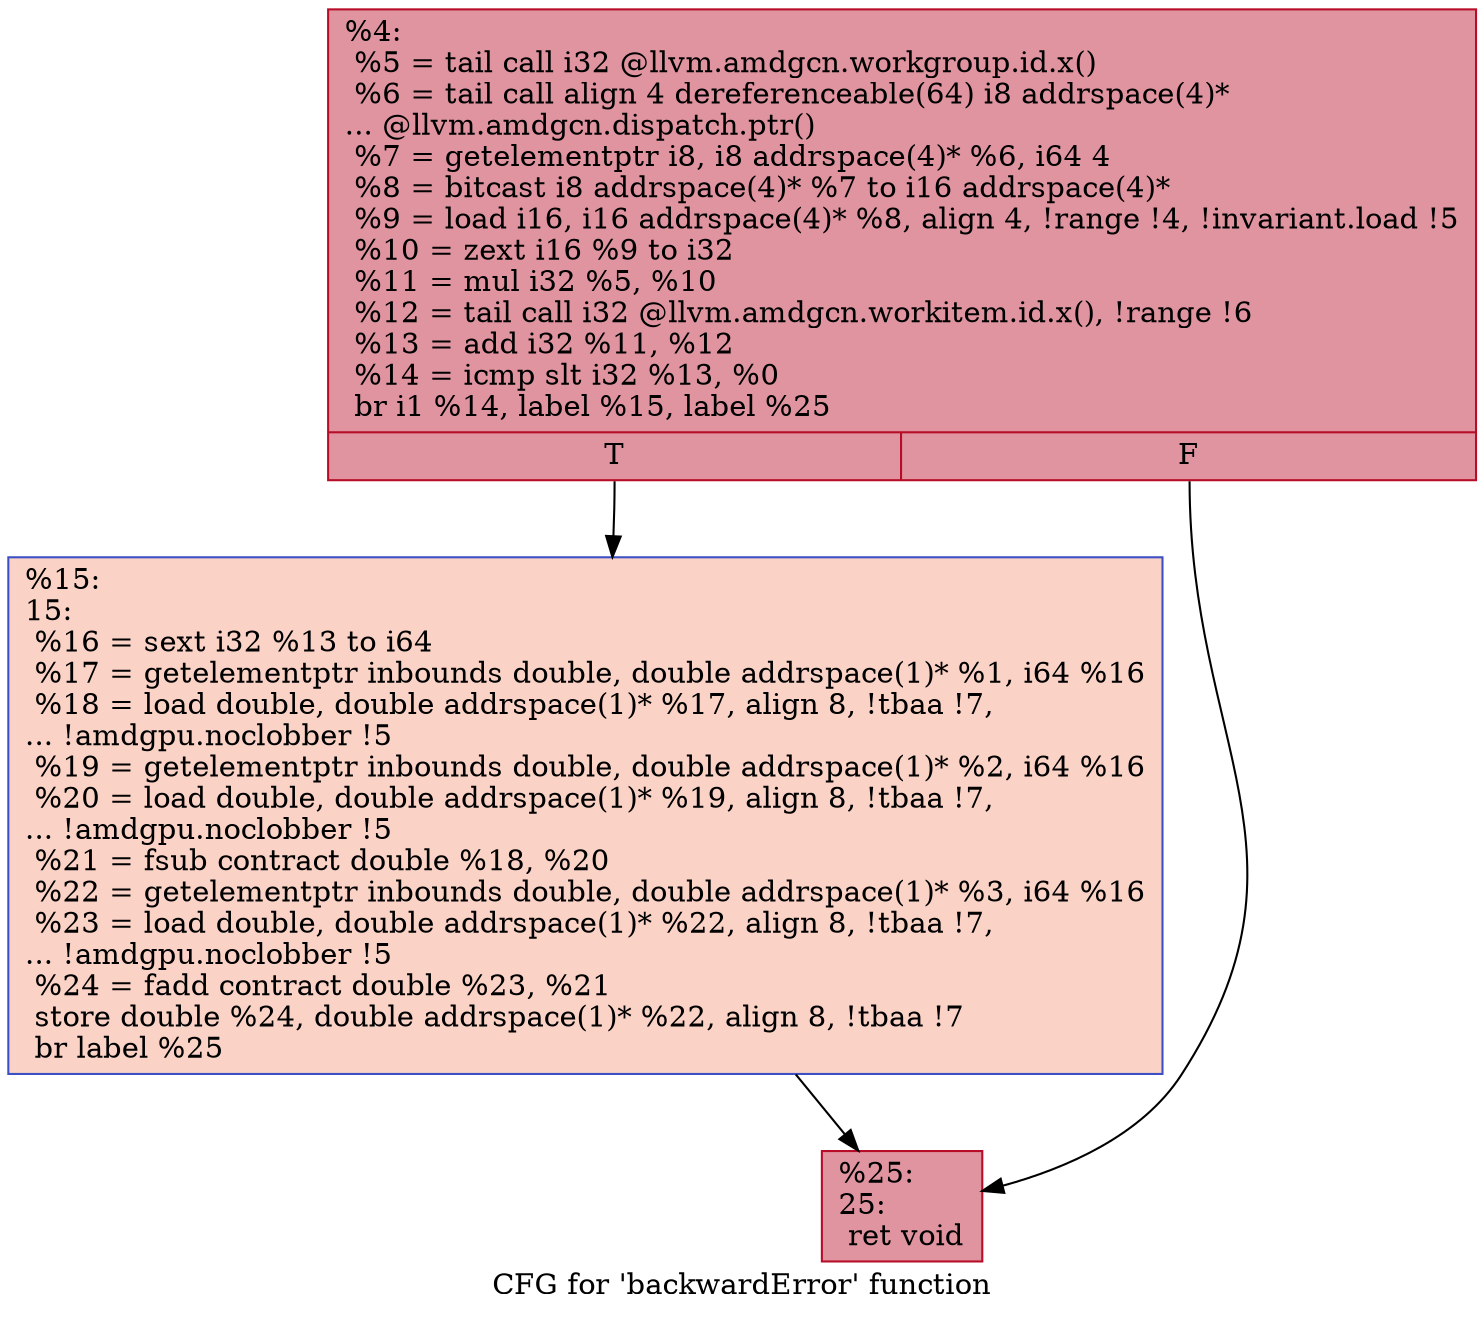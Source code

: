 digraph "CFG for 'backwardError' function" {
	label="CFG for 'backwardError' function";

	Node0x645b150 [shape=record,color="#b70d28ff", style=filled, fillcolor="#b70d2870",label="{%4:\l  %5 = tail call i32 @llvm.amdgcn.workgroup.id.x()\l  %6 = tail call align 4 dereferenceable(64) i8 addrspace(4)*\l... @llvm.amdgcn.dispatch.ptr()\l  %7 = getelementptr i8, i8 addrspace(4)* %6, i64 4\l  %8 = bitcast i8 addrspace(4)* %7 to i16 addrspace(4)*\l  %9 = load i16, i16 addrspace(4)* %8, align 4, !range !4, !invariant.load !5\l  %10 = zext i16 %9 to i32\l  %11 = mul i32 %5, %10\l  %12 = tail call i32 @llvm.amdgcn.workitem.id.x(), !range !6\l  %13 = add i32 %11, %12\l  %14 = icmp slt i32 %13, %0\l  br i1 %14, label %15, label %25\l|{<s0>T|<s1>F}}"];
	Node0x645b150:s0 -> Node0x645d070;
	Node0x645b150:s1 -> Node0x645d100;
	Node0x645d070 [shape=record,color="#3d50c3ff", style=filled, fillcolor="#f59c7d70",label="{%15:\l15:                                               \l  %16 = sext i32 %13 to i64\l  %17 = getelementptr inbounds double, double addrspace(1)* %1, i64 %16\l  %18 = load double, double addrspace(1)* %17, align 8, !tbaa !7,\l... !amdgpu.noclobber !5\l  %19 = getelementptr inbounds double, double addrspace(1)* %2, i64 %16\l  %20 = load double, double addrspace(1)* %19, align 8, !tbaa !7,\l... !amdgpu.noclobber !5\l  %21 = fsub contract double %18, %20\l  %22 = getelementptr inbounds double, double addrspace(1)* %3, i64 %16\l  %23 = load double, double addrspace(1)* %22, align 8, !tbaa !7,\l... !amdgpu.noclobber !5\l  %24 = fadd contract double %23, %21\l  store double %24, double addrspace(1)* %22, align 8, !tbaa !7\l  br label %25\l}"];
	Node0x645d070 -> Node0x645d100;
	Node0x645d100 [shape=record,color="#b70d28ff", style=filled, fillcolor="#b70d2870",label="{%25:\l25:                                               \l  ret void\l}"];
}

